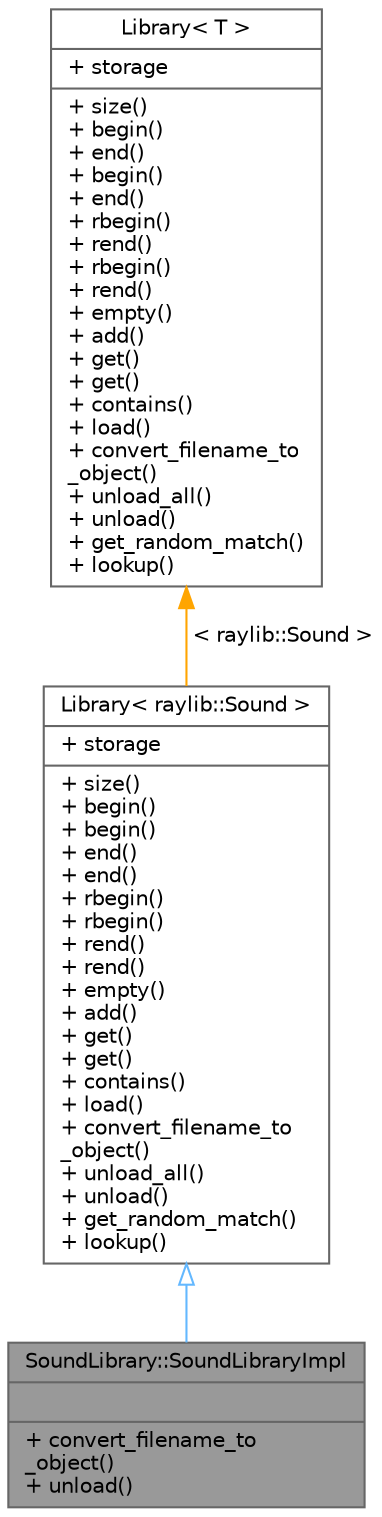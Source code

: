 digraph "SoundLibrary::SoundLibraryImpl"
{
 // LATEX_PDF_SIZE
  bgcolor="transparent";
  edge [fontname=Helvetica,fontsize=10,labelfontname=Helvetica,labelfontsize=10];
  node [fontname=Helvetica,fontsize=10,shape=box,height=0.2,width=0.4];
  Node1 [shape=record,label="{SoundLibrary::SoundLibraryImpl\n||+ convert_filename_to\l_object()\l+ unload()\l}",height=0.2,width=0.4,color="gray40", fillcolor="grey60", style="filled", fontcolor="black",tooltip=" "];
  Node2 -> Node1 [dir="back",color="steelblue1",style="solid",arrowtail="onormal"];
  Node2 [shape=record,label="{Library\< raylib::Sound \>\n|+ storage\l|+ size()\l+ begin()\l+ begin()\l+ end()\l+ end()\l+ rbegin()\l+ rbegin()\l+ rend()\l+ rend()\l+ empty()\l+ add()\l+ get()\l+ get()\l+ contains()\l+ load()\l+ convert_filename_to\l_object()\l+ unload_all()\l+ unload()\l+ get_random_match()\l+ lookup()\l}",height=0.2,width=0.4,color="gray40", fillcolor="white", style="filled",URL="$d5/d0b/struct_library.html",tooltip=" "];
  Node3 -> Node2 [dir="back",color="orange",style="solid",label=" \< raylib::Sound \>" ];
  Node3 [shape=record,label="{Library\< T \>\n|+ storage\l|+ size()\l+ begin()\l+ end()\l+ begin()\l+ end()\l+ rbegin()\l+ rend()\l+ rbegin()\l+ rend()\l+ empty()\l+ add()\l+ get()\l+ get()\l+ contains()\l+ load()\l+ convert_filename_to\l_object()\l+ unload_all()\l+ unload()\l+ get_random_match()\l+ lookup()\l}",height=0.2,width=0.4,color="gray40", fillcolor="white", style="filled",URL="$d5/d0b/struct_library.html",tooltip=" "];
}
